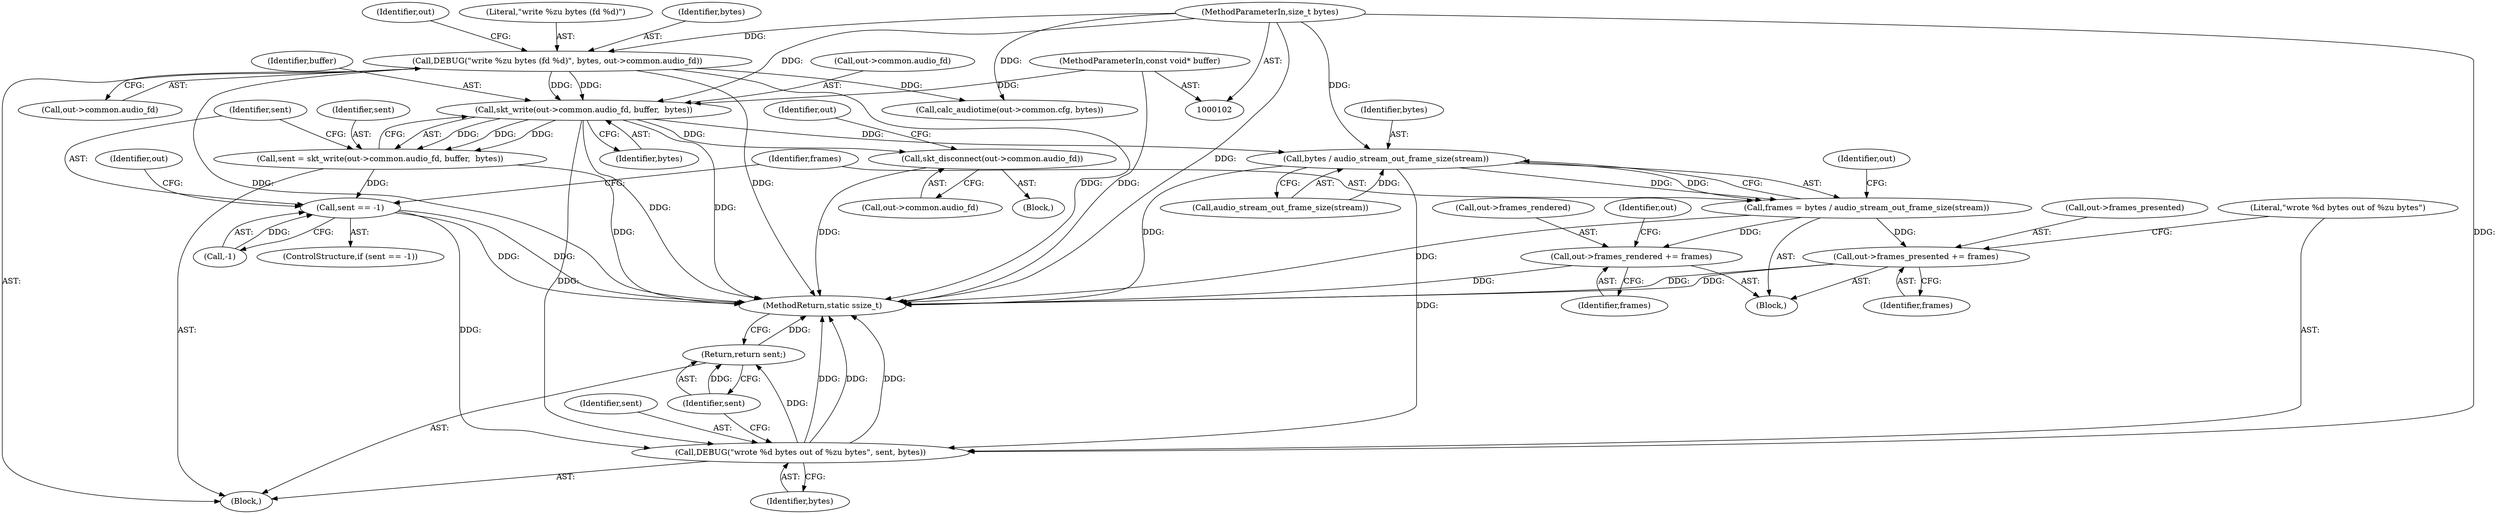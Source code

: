 digraph "0_Android_472271b153c5dc53c28beac55480a8d8434b2d5c_4@API" {
"1000232" [label="(Call,skt_write(out->common.audio_fd, buffer,  bytes))"];
"1000114" [label="(Call,DEBUG(\"write %zu bytes (fd %d)\", bytes, out->common.audio_fd))"];
"1000105" [label="(MethodParameterIn,size_t bytes)"];
"1000104" [label="(MethodParameterIn,const void* buffer)"];
"1000230" [label="(Call,sent = skt_write(out->common.audio_fd, buffer,  bytes))"];
"1000241" [label="(Call,sent == -1)"];
"1000296" [label="(Call,DEBUG(\"wrote %d bytes out of %zu bytes\", sent, bytes))"];
"1000300" [label="(Return,return sent;)"];
"1000246" [label="(Call,skt_disconnect(out->common.audio_fd))"];
"1000282" [label="(Call,bytes / audio_stream_out_frame_size(stream))"];
"1000280" [label="(Call,frames = bytes / audio_stream_out_frame_size(stream))"];
"1000286" [label="(Call,out->frames_rendered += frames)"];
"1000291" [label="(Call,out->frames_presented += frames)"];
"1000116" [label="(Identifier,bytes)"];
"1000242" [label="(Identifier,sent)"];
"1000284" [label="(Call,audio_stream_out_frame_size(stream))"];
"1000230" [label="(Call,sent = skt_write(out->common.audio_fd, buffer,  bytes))"];
"1000114" [label="(Call,DEBUG(\"write %zu bytes (fd %d)\", bytes, out->common.audio_fd))"];
"1000105" [label="(MethodParameterIn,size_t bytes)"];
"1000179" [label="(Call,calc_audiotime(out->common.cfg, bytes))"];
"1000249" [label="(Identifier,out)"];
"1000126" [label="(Identifier,out)"];
"1000301" [label="(Identifier,sent)"];
"1000290" [label="(Identifier,frames)"];
"1000281" [label="(Identifier,frames)"];
"1000232" [label="(Call,skt_write(out->common.audio_fd, buffer,  bytes))"];
"1000298" [label="(Identifier,sent)"];
"1000233" [label="(Call,out->common.audio_fd)"];
"1000297" [label="(Literal,\"wrote %d bytes out of %zu bytes\")"];
"1000288" [label="(Identifier,out)"];
"1000296" [label="(Call,DEBUG(\"wrote %d bytes out of %zu bytes\", sent, bytes))"];
"1000255" [label="(Identifier,out)"];
"1000283" [label="(Identifier,bytes)"];
"1000106" [label="(Block,)"];
"1000286" [label="(Call,out->frames_rendered += frames)"];
"1000295" [label="(Identifier,frames)"];
"1000291" [label="(Call,out->frames_presented += frames)"];
"1000287" [label="(Call,out->frames_rendered)"];
"1000280" [label="(Call,frames = bytes / audio_stream_out_frame_size(stream))"];
"1000117" [label="(Call,out->common.audio_fd)"];
"1000243" [label="(Call,-1)"];
"1000293" [label="(Identifier,out)"];
"1000292" [label="(Call,out->frames_presented)"];
"1000241" [label="(Call,sent == -1)"];
"1000278" [label="(Block,)"];
"1000300" [label="(Return,return sent;)"];
"1000238" [label="(Identifier,buffer)"];
"1000240" [label="(ControlStructure,if (sent == -1))"];
"1000246" [label="(Call,skt_disconnect(out->common.audio_fd))"];
"1000245" [label="(Block,)"];
"1000247" [label="(Call,out->common.audio_fd)"];
"1000104" [label="(MethodParameterIn,const void* buffer)"];
"1000115" [label="(Literal,\"write %zu bytes (fd %d)\")"];
"1000302" [label="(MethodReturn,static ssize_t)"];
"1000299" [label="(Identifier,bytes)"];
"1000231" [label="(Identifier,sent)"];
"1000239" [label="(Identifier,bytes)"];
"1000282" [label="(Call,bytes / audio_stream_out_frame_size(stream))"];
"1000232" -> "1000230"  [label="AST: "];
"1000232" -> "1000239"  [label="CFG: "];
"1000233" -> "1000232"  [label="AST: "];
"1000238" -> "1000232"  [label="AST: "];
"1000239" -> "1000232"  [label="AST: "];
"1000230" -> "1000232"  [label="CFG: "];
"1000232" -> "1000302"  [label="DDG: "];
"1000232" -> "1000302"  [label="DDG: "];
"1000232" -> "1000230"  [label="DDG: "];
"1000232" -> "1000230"  [label="DDG: "];
"1000232" -> "1000230"  [label="DDG: "];
"1000114" -> "1000232"  [label="DDG: "];
"1000114" -> "1000232"  [label="DDG: "];
"1000104" -> "1000232"  [label="DDG: "];
"1000105" -> "1000232"  [label="DDG: "];
"1000232" -> "1000246"  [label="DDG: "];
"1000232" -> "1000282"  [label="DDG: "];
"1000232" -> "1000296"  [label="DDG: "];
"1000114" -> "1000106"  [label="AST: "];
"1000114" -> "1000117"  [label="CFG: "];
"1000115" -> "1000114"  [label="AST: "];
"1000116" -> "1000114"  [label="AST: "];
"1000117" -> "1000114"  [label="AST: "];
"1000126" -> "1000114"  [label="CFG: "];
"1000114" -> "1000302"  [label="DDG: "];
"1000114" -> "1000302"  [label="DDG: "];
"1000114" -> "1000302"  [label="DDG: "];
"1000105" -> "1000114"  [label="DDG: "];
"1000114" -> "1000179"  [label="DDG: "];
"1000105" -> "1000102"  [label="AST: "];
"1000105" -> "1000302"  [label="DDG: "];
"1000105" -> "1000179"  [label="DDG: "];
"1000105" -> "1000282"  [label="DDG: "];
"1000105" -> "1000296"  [label="DDG: "];
"1000104" -> "1000102"  [label="AST: "];
"1000104" -> "1000302"  [label="DDG: "];
"1000230" -> "1000106"  [label="AST: "];
"1000231" -> "1000230"  [label="AST: "];
"1000242" -> "1000230"  [label="CFG: "];
"1000230" -> "1000302"  [label="DDG: "];
"1000230" -> "1000241"  [label="DDG: "];
"1000241" -> "1000240"  [label="AST: "];
"1000241" -> "1000243"  [label="CFG: "];
"1000242" -> "1000241"  [label="AST: "];
"1000243" -> "1000241"  [label="AST: "];
"1000249" -> "1000241"  [label="CFG: "];
"1000281" -> "1000241"  [label="CFG: "];
"1000241" -> "1000302"  [label="DDG: "];
"1000241" -> "1000302"  [label="DDG: "];
"1000243" -> "1000241"  [label="DDG: "];
"1000241" -> "1000296"  [label="DDG: "];
"1000296" -> "1000106"  [label="AST: "];
"1000296" -> "1000299"  [label="CFG: "];
"1000297" -> "1000296"  [label="AST: "];
"1000298" -> "1000296"  [label="AST: "];
"1000299" -> "1000296"  [label="AST: "];
"1000301" -> "1000296"  [label="CFG: "];
"1000296" -> "1000302"  [label="DDG: "];
"1000296" -> "1000302"  [label="DDG: "];
"1000296" -> "1000302"  [label="DDG: "];
"1000282" -> "1000296"  [label="DDG: "];
"1000296" -> "1000300"  [label="DDG: "];
"1000300" -> "1000106"  [label="AST: "];
"1000300" -> "1000301"  [label="CFG: "];
"1000301" -> "1000300"  [label="AST: "];
"1000302" -> "1000300"  [label="CFG: "];
"1000300" -> "1000302"  [label="DDG: "];
"1000301" -> "1000300"  [label="DDG: "];
"1000246" -> "1000245"  [label="AST: "];
"1000246" -> "1000247"  [label="CFG: "];
"1000247" -> "1000246"  [label="AST: "];
"1000255" -> "1000246"  [label="CFG: "];
"1000246" -> "1000302"  [label="DDG: "];
"1000282" -> "1000280"  [label="AST: "];
"1000282" -> "1000284"  [label="CFG: "];
"1000283" -> "1000282"  [label="AST: "];
"1000284" -> "1000282"  [label="AST: "];
"1000280" -> "1000282"  [label="CFG: "];
"1000282" -> "1000302"  [label="DDG: "];
"1000282" -> "1000280"  [label="DDG: "];
"1000282" -> "1000280"  [label="DDG: "];
"1000284" -> "1000282"  [label="DDG: "];
"1000280" -> "1000278"  [label="AST: "];
"1000281" -> "1000280"  [label="AST: "];
"1000288" -> "1000280"  [label="CFG: "];
"1000280" -> "1000302"  [label="DDG: "];
"1000280" -> "1000286"  [label="DDG: "];
"1000280" -> "1000291"  [label="DDG: "];
"1000286" -> "1000278"  [label="AST: "];
"1000286" -> "1000290"  [label="CFG: "];
"1000287" -> "1000286"  [label="AST: "];
"1000290" -> "1000286"  [label="AST: "];
"1000293" -> "1000286"  [label="CFG: "];
"1000286" -> "1000302"  [label="DDG: "];
"1000291" -> "1000278"  [label="AST: "];
"1000291" -> "1000295"  [label="CFG: "];
"1000292" -> "1000291"  [label="AST: "];
"1000295" -> "1000291"  [label="AST: "];
"1000297" -> "1000291"  [label="CFG: "];
"1000291" -> "1000302"  [label="DDG: "];
"1000291" -> "1000302"  [label="DDG: "];
}
